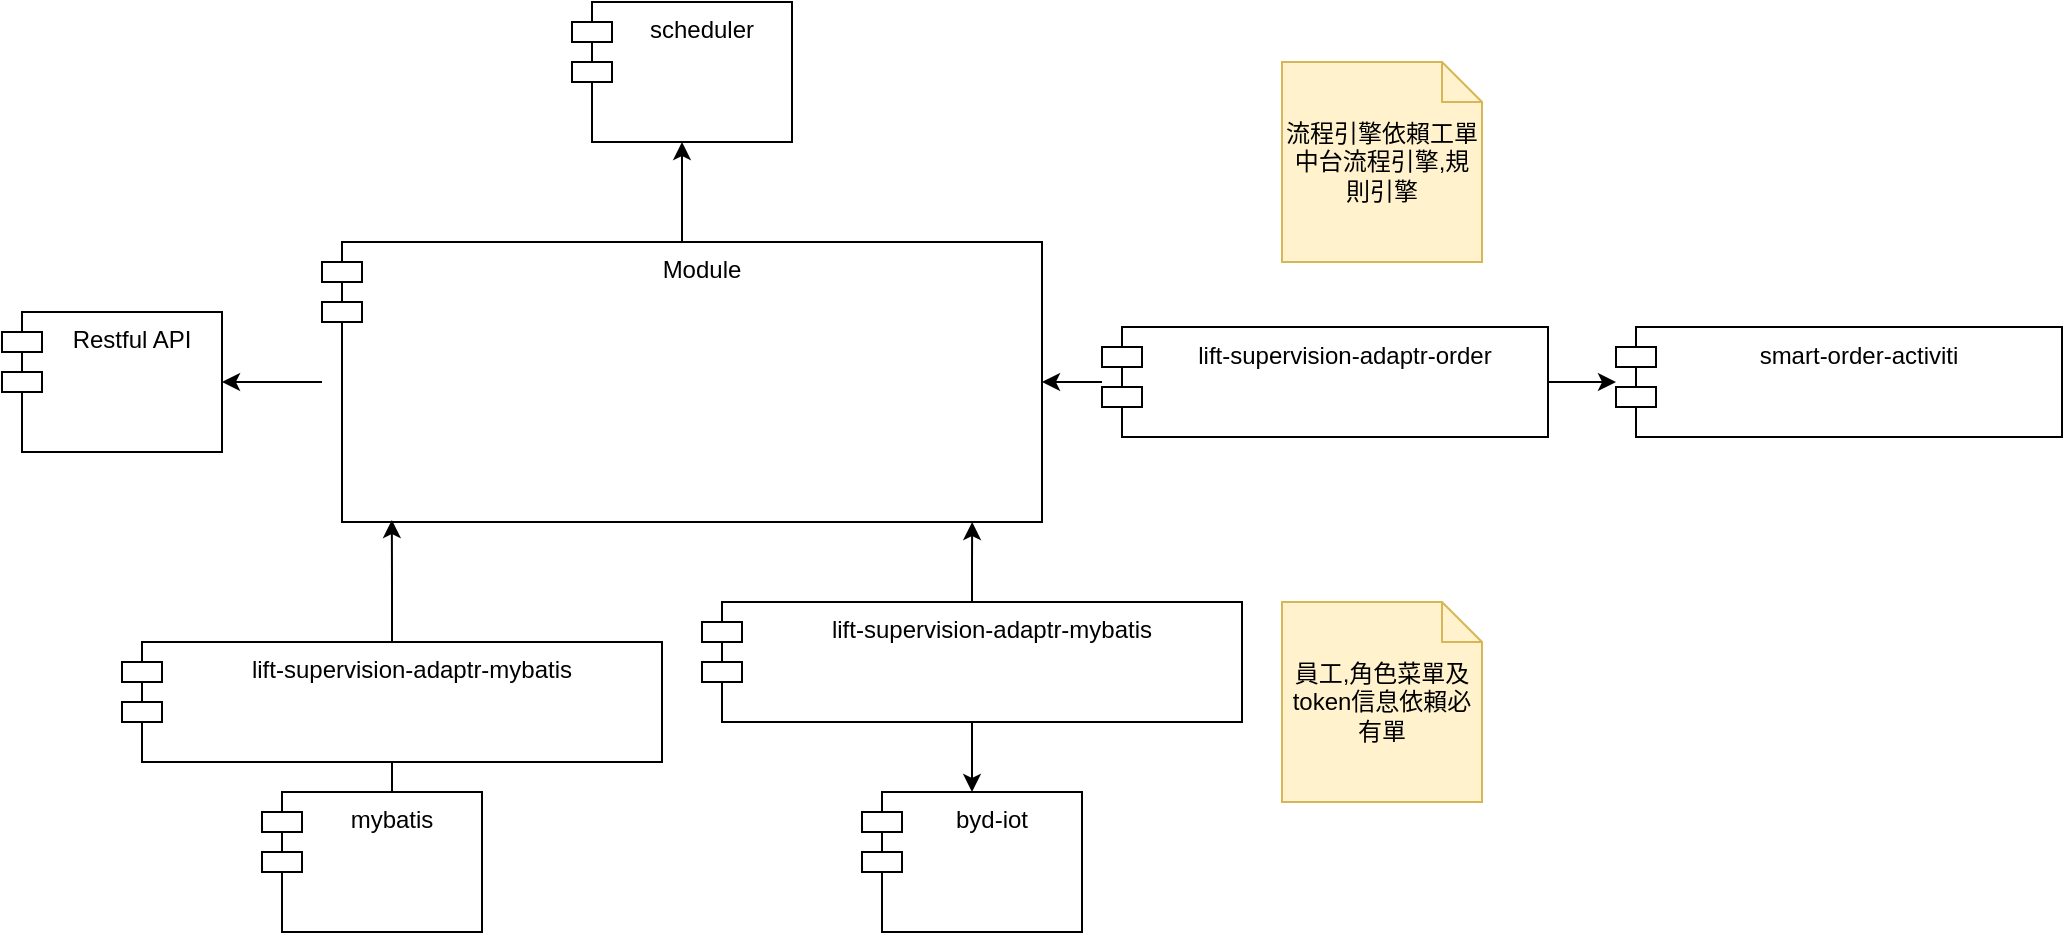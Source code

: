 <mxfile version="26.0.3">
  <diagram name="第 1 页" id="Z37nseAfytK3YB2lYmcx">
    <mxGraphModel grid="1" page="1" gridSize="10" guides="1" tooltips="1" connect="1" arrows="1" fold="1" pageScale="1" pageWidth="827" pageHeight="1169" math="0" shadow="0">
      <root>
        <mxCell id="0" />
        <mxCell id="1" parent="0" />
        <mxCell id="A_NGavgQnvI-OFCBB3CC-3" value="" style="edgeStyle=orthogonalEdgeStyle;rounded=0;orthogonalLoop=1;jettySize=auto;html=1;" edge="1" parent="1" source="A_NGavgQnvI-OFCBB3CC-1" target="A_NGavgQnvI-OFCBB3CC-2">
          <mxGeometry relative="1" as="geometry" />
        </mxCell>
        <mxCell id="A_NGavgQnvI-OFCBB3CC-5" value="" style="edgeStyle=orthogonalEdgeStyle;rounded=0;orthogonalLoop=1;jettySize=auto;html=1;" edge="1" parent="1" source="A_NGavgQnvI-OFCBB3CC-1" target="A_NGavgQnvI-OFCBB3CC-4">
          <mxGeometry relative="1" as="geometry" />
        </mxCell>
        <mxCell id="A_NGavgQnvI-OFCBB3CC-1" value="Module" style="shape=module;align=left;spacingLeft=20;align=center;verticalAlign=top;whiteSpace=wrap;html=1;" vertex="1" parent="1">
          <mxGeometry x="180" y="240" width="360" height="140" as="geometry" />
        </mxCell>
        <mxCell id="A_NGavgQnvI-OFCBB3CC-2" value="scheduler" style="shape=module;align=left;spacingLeft=20;align=center;verticalAlign=top;whiteSpace=wrap;html=1;" vertex="1" parent="1">
          <mxGeometry x="305" y="120" width="110" height="70" as="geometry" />
        </mxCell>
        <mxCell id="A_NGavgQnvI-OFCBB3CC-4" value="Restful API" style="shape=module;align=left;spacingLeft=20;align=center;verticalAlign=top;whiteSpace=wrap;html=1;" vertex="1" parent="1">
          <mxGeometry x="20" y="275" width="110" height="70" as="geometry" />
        </mxCell>
        <mxCell id="A_NGavgQnvI-OFCBB3CC-9" value="" style="edgeStyle=orthogonalEdgeStyle;rounded=0;orthogonalLoop=1;jettySize=auto;html=1;" edge="1" parent="1" source="A_NGavgQnvI-OFCBB3CC-6" target="A_NGavgQnvI-OFCBB3CC-8">
          <mxGeometry relative="1" as="geometry" />
        </mxCell>
        <mxCell id="A_NGavgQnvI-OFCBB3CC-14" value="" style="edgeStyle=orthogonalEdgeStyle;rounded=0;orthogonalLoop=1;jettySize=auto;html=1;entryX=0.097;entryY=0.993;entryDx=0;entryDy=0;entryPerimeter=0;" edge="1" parent="1" source="A_NGavgQnvI-OFCBB3CC-6" target="A_NGavgQnvI-OFCBB3CC-1">
          <mxGeometry relative="1" as="geometry">
            <mxPoint x="220" y="390" as="targetPoint" />
          </mxGeometry>
        </mxCell>
        <mxCell id="A_NGavgQnvI-OFCBB3CC-6" value="lift-supervision-adaptr-mybatis" style="shape=module;align=left;spacingLeft=20;align=center;verticalAlign=top;whiteSpace=wrap;html=1;" vertex="1" parent="1">
          <mxGeometry x="80" y="440" width="270" height="60" as="geometry" />
        </mxCell>
        <mxCell id="A_NGavgQnvI-OFCBB3CC-8" value="mybatis" style="shape=module;align=left;spacingLeft=20;align=center;verticalAlign=top;whiteSpace=wrap;html=1;" vertex="1" parent="1">
          <mxGeometry x="150" y="515" width="110" height="70" as="geometry" />
        </mxCell>
        <mxCell id="A_NGavgQnvI-OFCBB3CC-11" value="" style="edgeStyle=orthogonalEdgeStyle;rounded=0;orthogonalLoop=1;jettySize=auto;html=1;entryX=0.903;entryY=1;entryDx=0;entryDy=0;entryPerimeter=0;" edge="1" parent="1" source="A_NGavgQnvI-OFCBB3CC-10" target="A_NGavgQnvI-OFCBB3CC-1">
          <mxGeometry relative="1" as="geometry" />
        </mxCell>
        <mxCell id="A_NGavgQnvI-OFCBB3CC-13" value="" style="edgeStyle=orthogonalEdgeStyle;rounded=0;orthogonalLoop=1;jettySize=auto;html=1;" edge="1" parent="1" source="A_NGavgQnvI-OFCBB3CC-10" target="A_NGavgQnvI-OFCBB3CC-12">
          <mxGeometry relative="1" as="geometry" />
        </mxCell>
        <mxCell id="A_NGavgQnvI-OFCBB3CC-10" value="lift-supervision-adaptr-mybatis" style="shape=module;align=left;spacingLeft=20;align=center;verticalAlign=top;whiteSpace=wrap;html=1;" vertex="1" parent="1">
          <mxGeometry x="370" y="420" width="270" height="60" as="geometry" />
        </mxCell>
        <mxCell id="A_NGavgQnvI-OFCBB3CC-12" value="byd-iot" style="shape=module;align=left;spacingLeft=20;align=center;verticalAlign=top;whiteSpace=wrap;html=1;" vertex="1" parent="1">
          <mxGeometry x="450" y="515" width="110" height="70" as="geometry" />
        </mxCell>
        <mxCell id="A_NGavgQnvI-OFCBB3CC-17" value="" style="edgeStyle=orthogonalEdgeStyle;rounded=0;orthogonalLoop=1;jettySize=auto;html=1;" edge="1" parent="1" source="A_NGavgQnvI-OFCBB3CC-15" target="A_NGavgQnvI-OFCBB3CC-16">
          <mxGeometry relative="1" as="geometry" />
        </mxCell>
        <mxCell id="A_NGavgQnvI-OFCBB3CC-18" value="" style="edgeStyle=orthogonalEdgeStyle;rounded=0;orthogonalLoop=1;jettySize=auto;html=1;" edge="1" parent="1" source="A_NGavgQnvI-OFCBB3CC-15" target="A_NGavgQnvI-OFCBB3CC-1">
          <mxGeometry relative="1" as="geometry" />
        </mxCell>
        <mxCell id="A_NGavgQnvI-OFCBB3CC-15" value="lift-supervision-adaptr-order" style="shape=module;align=left;spacingLeft=20;align=center;verticalAlign=top;whiteSpace=wrap;html=1;" vertex="1" parent="1">
          <mxGeometry x="570" y="282.5" width="223" height="55" as="geometry" />
        </mxCell>
        <mxCell id="A_NGavgQnvI-OFCBB3CC-16" value="smart-order-activiti" style="shape=module;align=left;spacingLeft=20;align=center;verticalAlign=top;whiteSpace=wrap;html=1;" vertex="1" parent="1">
          <mxGeometry x="827" y="282.5" width="223" height="55" as="geometry" />
        </mxCell>
        <mxCell id="A_NGavgQnvI-OFCBB3CC-19" value="員工,角色菜單及token信息依賴必有單" style="shape=note;size=20;whiteSpace=wrap;html=1;fillColor=#fff2cc;strokeColor=#d6b656;" vertex="1" parent="1">
          <mxGeometry x="660" y="420" width="100" height="100" as="geometry" />
        </mxCell>
        <mxCell id="A_NGavgQnvI-OFCBB3CC-20" value="流程引擎依賴工單中台流程引擎,規則引擎" style="shape=note;size=20;whiteSpace=wrap;html=1;fillColor=#fff2cc;strokeColor=#d6b656;" vertex="1" parent="1">
          <mxGeometry x="660" y="150" width="100" height="100" as="geometry" />
        </mxCell>
      </root>
    </mxGraphModel>
  </diagram>
</mxfile>
